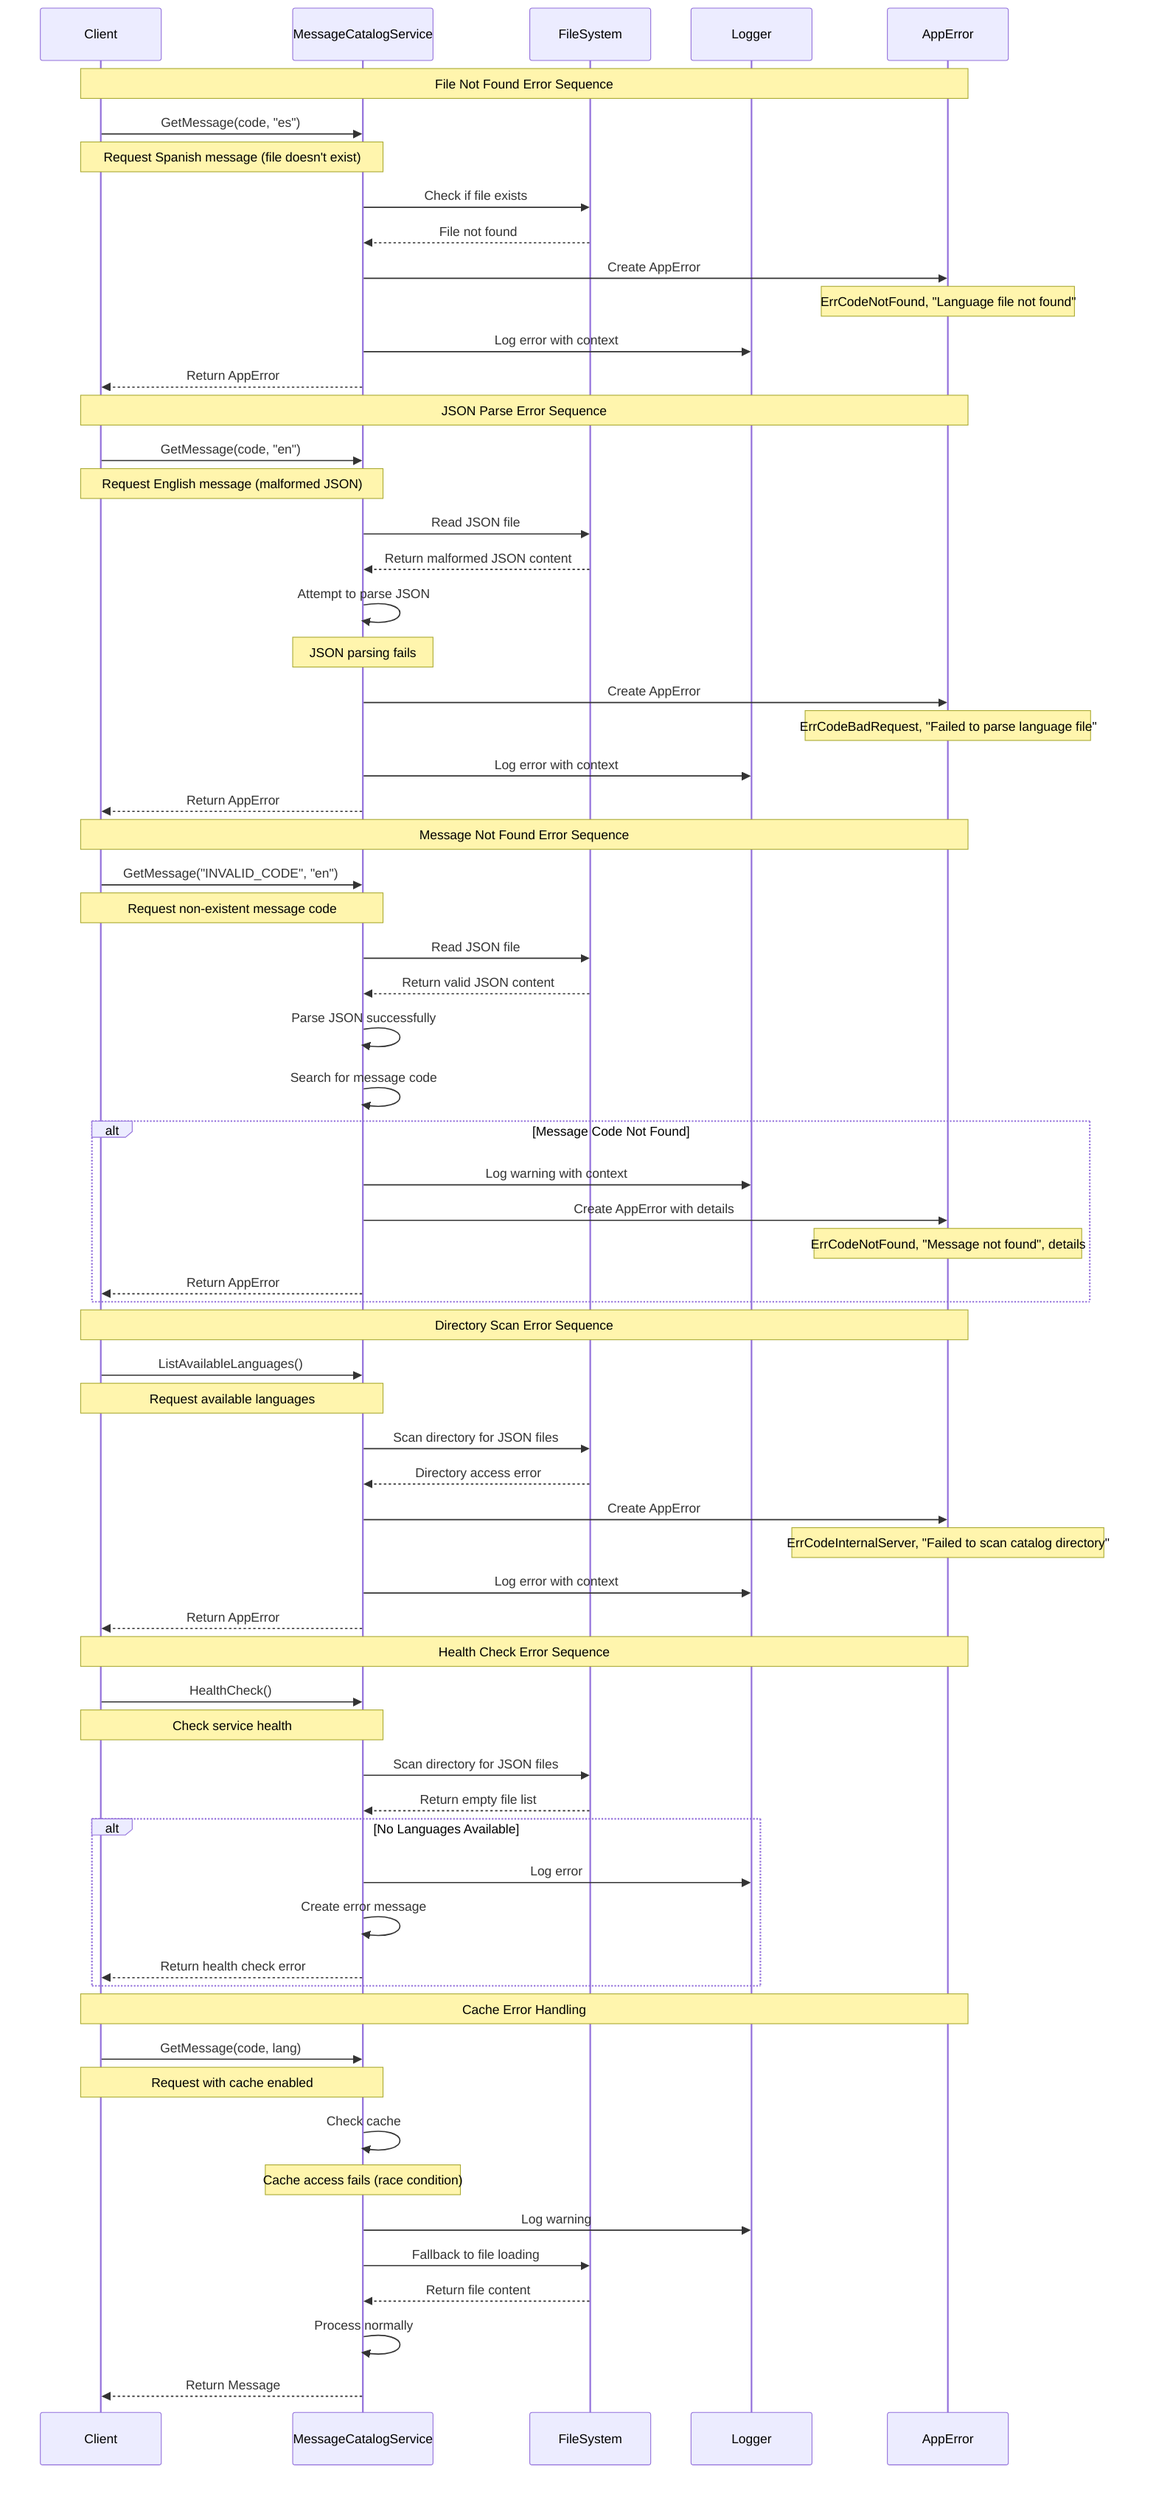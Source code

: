 sequenceDiagram
    participant Client
    participant MessageCatalogService
    participant FileSystem
    participant Logger
    participant AppError
    
    Note over Client,AppError: File Not Found Error Sequence
    
    Client->>MessageCatalogService: GetMessage(code, "es")
    Note over Client,MessageCatalogService: Request Spanish message (file doesn't exist)
    
    MessageCatalogService->>FileSystem: Check if file exists
    FileSystem-->>MessageCatalogService: File not found
    
    MessageCatalogService->>AppError: Create AppError
    Note over AppError: ErrCodeNotFound, "Language file not found"
    
    MessageCatalogService->>Logger: Log error with context
    MessageCatalogService-->>Client: Return AppError
    
    Note over Client,AppError: JSON Parse Error Sequence
    
    Client->>MessageCatalogService: GetMessage(code, "en")
    Note over Client,MessageCatalogService: Request English message (malformed JSON)
    
    MessageCatalogService->>FileSystem: Read JSON file
    FileSystem-->>MessageCatalogService: Return malformed JSON content
    
    MessageCatalogService->>MessageCatalogService: Attempt to parse JSON
    Note over MessageCatalogService: JSON parsing fails
    
    MessageCatalogService->>AppError: Create AppError
    Note over AppError: ErrCodeBadRequest, "Failed to parse language file"
    
    MessageCatalogService->>Logger: Log error with context
    MessageCatalogService-->>Client: Return AppError
    
    Note over Client,AppError: Message Not Found Error Sequence
    
    Client->>MessageCatalogService: GetMessage("INVALID_CODE", "en")
    Note over Client,MessageCatalogService: Request non-existent message code
    
    MessageCatalogService->>FileSystem: Read JSON file
    FileSystem-->>MessageCatalogService: Return valid JSON content
    
    MessageCatalogService->>MessageCatalogService: Parse JSON successfully
    MessageCatalogService->>MessageCatalogService: Search for message code
    
    alt Message Code Not Found
        MessageCatalogService->>Logger: Log warning with context
        MessageCatalogService->>AppError: Create AppError with details
        Note over AppError: ErrCodeNotFound, "Message not found", details
        MessageCatalogService-->>Client: Return AppError
    end
    
    Note over Client,AppError: Directory Scan Error Sequence
    
    Client->>MessageCatalogService: ListAvailableLanguages()
    Note over Client,MessageCatalogService: Request available languages
    
    MessageCatalogService->>FileSystem: Scan directory for JSON files
    FileSystem-->>MessageCatalogService: Directory access error
    
    MessageCatalogService->>AppError: Create AppError
    Note over AppError: ErrCodeInternalServer, "Failed to scan catalog directory"
    
    MessageCatalogService->>Logger: Log error with context
    MessageCatalogService-->>Client: Return AppError
    
    Note over Client,AppError: Health Check Error Sequence
    
    Client->>MessageCatalogService: HealthCheck()
    Note over Client,MessageCatalogService: Check service health
    
    MessageCatalogService->>FileSystem: Scan directory for JSON files
    FileSystem-->>MessageCatalogService: Return empty file list
    
    alt No Languages Available
        MessageCatalogService->>Logger: Log error
        MessageCatalogService->>MessageCatalogService: Create error message
        MessageCatalogService-->>Client: Return health check error
    end
    
    Note over Client,AppError: Cache Error Handling
    
    Client->>MessageCatalogService: GetMessage(code, lang)
    Note over Client,MessageCatalogService: Request with cache enabled
    
    MessageCatalogService->>MessageCatalogService: Check cache
    Note over MessageCatalogService: Cache access fails (race condition)
    
    MessageCatalogService->>Logger: Log warning
    MessageCatalogService->>FileSystem: Fallback to file loading
    FileSystem-->>MessageCatalogService: Return file content
    
    MessageCatalogService->>MessageCatalogService: Process normally
    MessageCatalogService-->>Client: Return Message